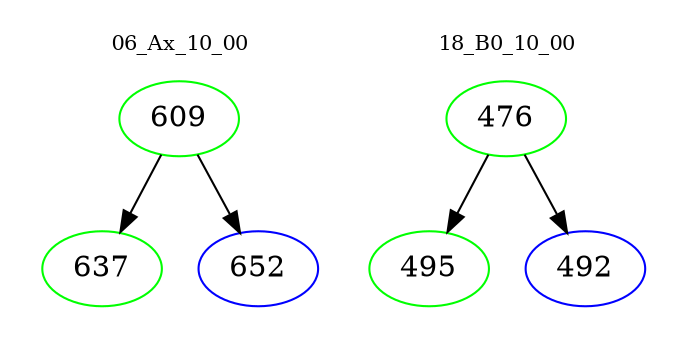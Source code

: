 digraph{
subgraph cluster_0 {
color = white
label = "06_Ax_10_00";
fontsize=10;
T0_609 [label="609", color="green"]
T0_609 -> T0_637 [color="black"]
T0_637 [label="637", color="green"]
T0_609 -> T0_652 [color="black"]
T0_652 [label="652", color="blue"]
}
subgraph cluster_1 {
color = white
label = "18_B0_10_00";
fontsize=10;
T1_476 [label="476", color="green"]
T1_476 -> T1_495 [color="black"]
T1_495 [label="495", color="green"]
T1_476 -> T1_492 [color="black"]
T1_492 [label="492", color="blue"]
}
}
